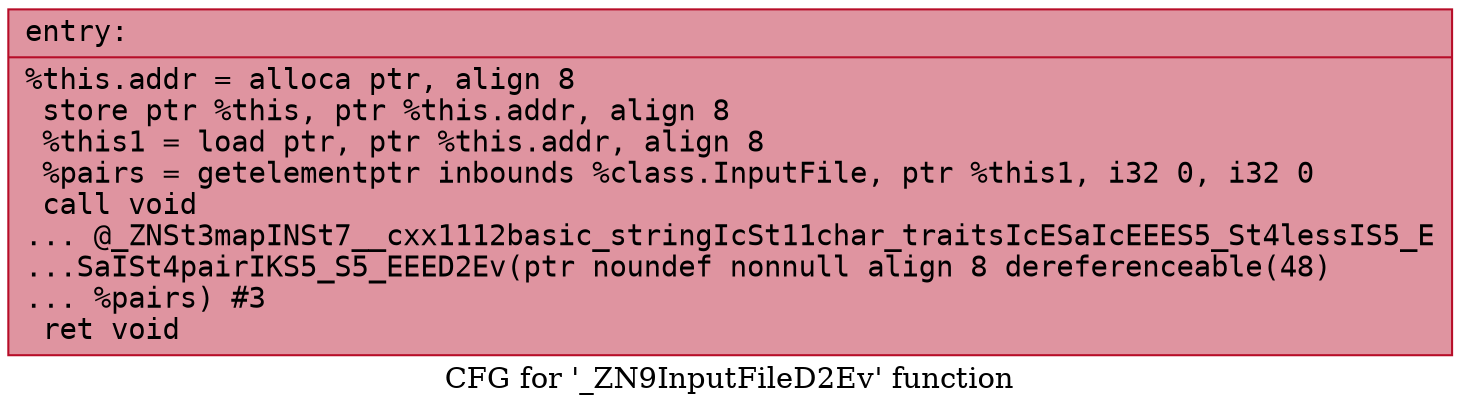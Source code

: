 digraph "CFG for '_ZN9InputFileD2Ev' function" {
	label="CFG for '_ZN9InputFileD2Ev' function";

	Node0x55cf47c1fae0 [shape=record,color="#b70d28ff", style=filled, fillcolor="#b70d2870" fontname="Courier",label="{entry:\l|  %this.addr = alloca ptr, align 8\l  store ptr %this, ptr %this.addr, align 8\l  %this1 = load ptr, ptr %this.addr, align 8\l  %pairs = getelementptr inbounds %class.InputFile, ptr %this1, i32 0, i32 0\l  call void\l... @_ZNSt3mapINSt7__cxx1112basic_stringIcSt11char_traitsIcESaIcEEES5_St4lessIS5_E\l...SaISt4pairIKS5_S5_EEED2Ev(ptr noundef nonnull align 8 dereferenceable(48)\l... %pairs) #3\l  ret void\l}"];
}
